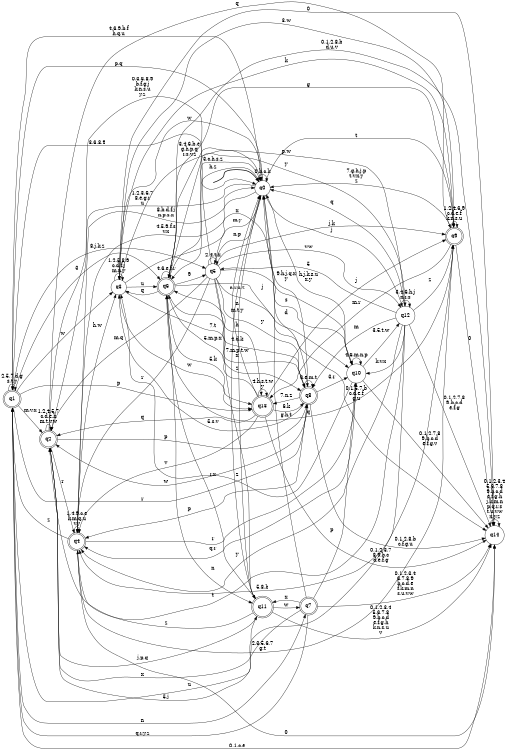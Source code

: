digraph BlueStar {
__start0 [style = invis, shape = none, label = "", width = 0, height = 0];

rankdir=LR;
size="8,5";

s0 [style="filled", color="black", fillcolor="white" shape="circle", label="q0"];
s1 [style="rounded,filled", color="black", fillcolor="white" shape="doublecircle", label="q1"];
s2 [style="rounded,filled", color="black", fillcolor="white" shape="doublecircle", label="q2"];
s3 [style="filled", color="black", fillcolor="white" shape="circle", label="q3"];
s4 [style="rounded,filled", color="black", fillcolor="white" shape="doublecircle", label="q4"];
s5 [style="filled", color="black", fillcolor="white" shape="circle", label="q5"];
s6 [style="rounded,filled", color="black", fillcolor="white" shape="doublecircle", label="q6"];
s7 [style="rounded,filled", color="black", fillcolor="white" shape="doublecircle", label="q7"];
s8 [style="rounded,filled", color="black", fillcolor="white" shape="doublecircle", label="q8"];
s9 [style="rounded,filled", color="black", fillcolor="white" shape="doublecircle", label="q9"];
s10 [style="filled", color="black", fillcolor="white" shape="circle", label="q10"];
s11 [style="rounded,filled", color="black", fillcolor="white" shape="doublecircle", label="q11"];
s12 [style="filled", color="black", fillcolor="white" shape="circle", label="q12"];
s13 [style="rounded,filled", color="black", fillcolor="white" shape="doublecircle", label="q13"];
s14 [style="filled", color="black", fillcolor="white" shape="circle", label="q14"];
subgraph cluster_main { 
	graph [pad=".75", ranksep="0.15", nodesep="0.15"];
	 style=invis; 
	__start0 -> s0 [penwidth=2];
}
s0 -> s0 [label="0,b,c,k"];
s0 -> s1 [label="p,q"];
s0 -> s2 [label="1,2,3,6,7\n8,e,g,r\nu"];
s0 -> s3 [label="w"];
s0 -> s4 [label="4,5,9,f,s\nv,x"];
s0 -> s5 [label="m,y"];
s0 -> s6 [label="h,z"];
s0 -> s8 [label="d"];
s0 -> s9 [label="t"];
s0 -> s11 [label="n"];
s0 -> s12 [label="j"];
s1 -> s0 [label="4,6,9,b,f\nh,q,u"];
s1 -> s1 [label="2,5,7,d,g\ns,t,y"];
s1 -> s2 [label="m,v,x"];
s1 -> s3 [label="w"];
s1 -> s5 [label="8,j,k,z"];
s1 -> s6 [label="3"];
s1 -> s7 [label="n"];
s1 -> s8 [label="r"];
s1 -> s13 [label="p"];
s1 -> s14 [label="0,1,c,e"];
s2 -> s0 [label="0,3,6,8,9\nb,f,g,j\nk,n,s,u\ny,z"];
s2 -> s2 [label="1,2,4,5,7\nc,d,e,h\nm,t,v,w"];
s2 -> s4 [label="r"];
s2 -> s8 [label="p"];
s2 -> s9 [label="q"];
s2 -> s11 [label="x"];
s3 -> s0 [label="3,4,6,b,e\ng,h,p,q\nr,s,v,z"];
s3 -> s3 [label="1,2,5,8,9\nc,d,f,j\nm,n,y"];
s3 -> s6 [label="u"];
s3 -> s8 [label="7,t"];
s3 -> s9 [label="k"];
s3 -> s10 [label="x"];
s3 -> s13 [label="w"];
s3 -> s14 [label="0"];
s4 -> s0 [label="8,b,d,f,j\nn,p,s,x"];
s4 -> s1 [label="z"];
s4 -> s3 [label="h,w"];
s4 -> s4 [label="1,4,9,c,e\nk,m,q,u\nv,y"];
s4 -> s9 [label="2,3,5,6,7\ng,t"];
s4 -> s10 [label="r"];
s4 -> s14 [label="0"];
s5 -> s0 [label="n,p"];
s5 -> s1 [label="3,6,8,9"];
s5 -> s2 [label="m,q"];
s5 -> s4 [label="r"];
s5 -> s5 [label="2,4,t,x"];
s5 -> s8 [label="y"];
s5 -> s9 [label="j,k"];
s5 -> s10 [label="s"];
s5 -> s11 [label="z"];
s5 -> s12 [label="v,w"];
s5 -> s13 [label="h"];
s5 -> s14 [label="0,1,5,7,b\nc,d,e,f\ng,u"];
s6 -> s0 [label="3,c,h,s,z"];
s6 -> s3 [label="q"];
s6 -> s5 [label="9"];
s6 -> s6 [label="4,6,e,f,r"];
s6 -> s8 [label="7,m,p,t,w\nx"];
s6 -> s9 [label="g"];
s6 -> s10 [label="j"];
s6 -> s11 [label="n"];
s6 -> s12 [label="y"];
s6 -> s13 [label="5,k"];
s6 -> s14 [label="0,1,2,8,b\nd,u,v"];
s7 -> s0 [label="g,h,t"];
s7 -> s1 [label="q,r,y,z"];
s7 -> s2 [label="5,j"];
s7 -> s10 [label="p"];
s7 -> s11 [label="x"];
s7 -> s14 [label="0,1,2,3,4\n6,7,8,9\nb,c,d,e\nf,k,m,n\ns,u,v,w"];
s8 -> s0 [label="9,h,j,q,x\ny"];
s8 -> s2 [label="w"];
s8 -> s3 [label="5,s,v"];
s8 -> s4 [label="p"];
s8 -> s6 [label="4,d,k"];
s8 -> s8 [label="6,e,m,t"];
s8 -> s10 [label="3,r"];
s8 -> s13 [label="7,n,z"];
s8 -> s14 [label="0,1,2,8,b\nc,f,g,u"];
s9 -> s0 [label="7,g,h,j,p\nt,v,x,y\nz"];
s9 -> s3 [label="3,w"];
s9 -> s4 [label="5,8,b"];
s9 -> s6 [label="q"];
s9 -> s9 [label="1,2,4,6,9\nc,d,e,f\nk,n,s,u"];
s9 -> s13 [label="m,r"];
s9 -> s14 [label="0"];
s10 -> s0 [label="h,j,k,s,u\nx,y"];
s10 -> s3 [label="z"];
s10 -> s4 [label="q,r"];
s10 -> s10 [label="4,6,m,n,p"];
s10 -> s12 [label="3,5,t,w"];
s10 -> s14 [label="0,1,2,7,8\n9,b,c,d\ne,f,g,v"];
s11 -> s0 [label="m,t,y"];
s11 -> s2 [label="j,p,q"];
s11 -> s4 [label="z"];
s11 -> s6 [label="r,x"];
s11 -> s7 [label="w"];
s11 -> s14 [label="0,1,2,3,4\n5,6,7,8\n9,b,c,d\ne,f,g,h\nk,n,s,u\nv"];
s12 -> s0 [label="q"];
s12 -> s1 [label="u"];
s12 -> s2 [label="t"];
s12 -> s4 [label="y"];
s12 -> s5 [label="5"];
s12 -> s6 [label="p,w"];
s12 -> s8 [label="m"];
s12 -> s9 [label="z"];
s12 -> s10 [label="k,v,x"];
s12 -> s12 [label="3,4,6,h,j\nn,r,s"];
s12 -> s14 [label="0,1,2,7,8\n9,b,c,d\ne,f,g"];
s13 -> s0 [label="n,r,u,z"];
s13 -> s2 [label="q"];
s13 -> s4 [label="v"];
s13 -> s6 [label="5,m,p,x"];
s13 -> s8 [label="6,k"];
s13 -> s9 [label="j"];
s13 -> s13 [label="4,h,s,t,w\ny"];
s13 -> s14 [label="0,1,2,3,7\n8,9,b,c\nd,e,f,g"];
s14 -> s14 [label="0,1,2,3,4\n5,6,7,8\n9,b,c,d\ne,f,g,h\nj,k,m,n\np,q,r,s\nt,u,v,w\nx,y,z"];

}
